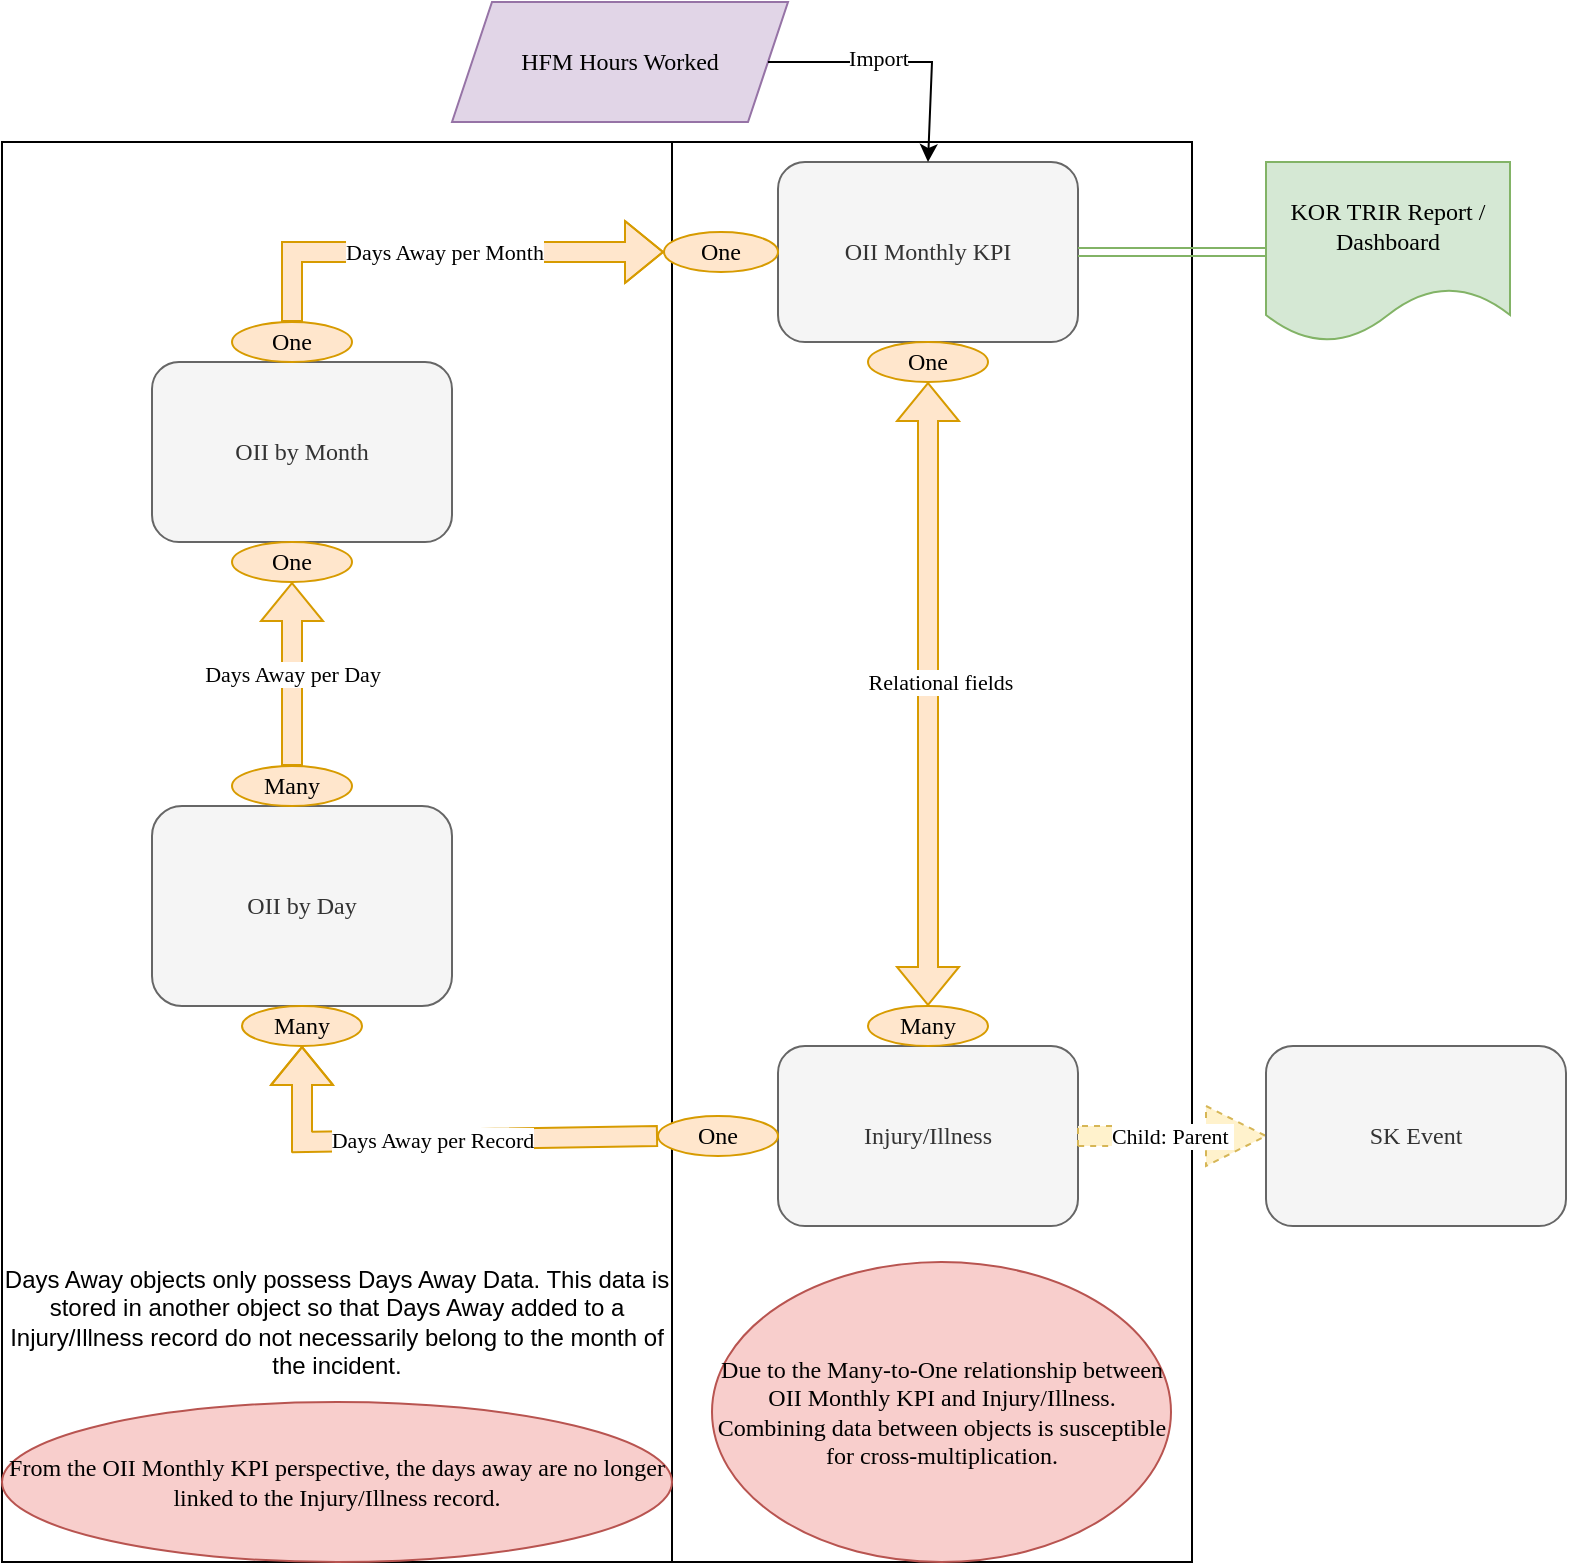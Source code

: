 <mxfile version="22.0.8" type="github" pages="5">
  <diagram name="Page-1" id="pp-NiHuE6Q0v9ZnyZoWW">
    <mxGraphModel dx="1631" dy="2053" grid="1" gridSize="10" guides="1" tooltips="1" connect="1" arrows="1" fold="1" page="1" pageScale="1" pageWidth="827" pageHeight="1169" math="0" shadow="0">
      <root>
        <mxCell id="0" />
        <mxCell id="1" parent="0" />
        <mxCell id="R4MgnWe8AKQlbUeH1rV9-35" value="" style="rounded=0;whiteSpace=wrap;html=1;" vertex="1" parent="1">
          <mxGeometry x="380" width="260" height="710" as="geometry" />
        </mxCell>
        <mxCell id="R4MgnWe8AKQlbUeH1rV9-31" value="" style="rounded=0;whiteSpace=wrap;html=1;" vertex="1" parent="1">
          <mxGeometry x="45" width="335" height="710" as="geometry" />
        </mxCell>
        <mxCell id="R4MgnWe8AKQlbUeH1rV9-1" value="Injury/Illness" style="rounded=1;whiteSpace=wrap;html=1;fontFamily=Comic Sans MS;fillColor=#f5f5f5;strokeColor=#666666;fontColor=#333333;" vertex="1" parent="1">
          <mxGeometry x="433" y="452" width="150" height="90" as="geometry" />
        </mxCell>
        <mxCell id="R4MgnWe8AKQlbUeH1rV9-2" value="OII Monthly KPI" style="rounded=1;whiteSpace=wrap;html=1;fontFamily=Comic Sans MS;fillColor=#f5f5f5;strokeColor=#666666;fontColor=#333333;" vertex="1" parent="1">
          <mxGeometry x="433" y="10" width="150" height="90" as="geometry" />
        </mxCell>
        <mxCell id="R4MgnWe8AKQlbUeH1rV9-3" value="OII by Month" style="rounded=1;whiteSpace=wrap;html=1;fontFamily=Comic Sans MS;fillColor=#f5f5f5;strokeColor=#666666;fontColor=#333333;" vertex="1" parent="1">
          <mxGeometry x="120" y="110" width="150" height="90" as="geometry" />
        </mxCell>
        <mxCell id="R4MgnWe8AKQlbUeH1rV9-4" value="OII by Day" style="rounded=1;whiteSpace=wrap;html=1;fontFamily=Comic Sans MS;fillColor=#f5f5f5;strokeColor=#666666;fontColor=#333333;" vertex="1" parent="1">
          <mxGeometry x="120" y="332" width="150" height="100" as="geometry" />
        </mxCell>
        <mxCell id="R4MgnWe8AKQlbUeH1rV9-6" value="&lt;font face=&quot;Comic Sans MS&quot;&gt;Days Away per Record&lt;br&gt;&lt;/font&gt;" style="shape=flexArrow;endArrow=classic;html=1;rounded=0;exitX=0;exitY=0.5;exitDx=0;exitDy=0;entryX=0.5;entryY=1;entryDx=0;entryDy=0;fillColor=#ffe6cc;strokeColor=#d79b00;" edge="1" parent="1" source="R4MgnWe8AKQlbUeH1rV9-12" target="R4MgnWe8AKQlbUeH1rV9-11">
          <mxGeometry width="50" height="50" relative="1" as="geometry">
            <mxPoint x="360" y="500" as="sourcePoint" />
            <mxPoint x="200" y="450" as="targetPoint" />
            <Array as="points">
              <mxPoint x="195" y="500" />
            </Array>
          </mxGeometry>
        </mxCell>
        <mxCell id="R4MgnWe8AKQlbUeH1rV9-7" value="Days Away per Day" style="shape=flexArrow;endArrow=classic;html=1;rounded=0;fontFamily=Comic Sans MS;exitX=0.5;exitY=0;exitDx=0;exitDy=0;fillColor=#ffe6cc;strokeColor=#d79b00;" edge="1" parent="1" source="R4MgnWe8AKQlbUeH1rV9-14">
          <mxGeometry width="50" height="50" relative="1" as="geometry">
            <mxPoint x="200" y="290" as="sourcePoint" />
            <mxPoint x="190" y="220" as="targetPoint" />
          </mxGeometry>
        </mxCell>
        <mxCell id="R4MgnWe8AKQlbUeH1rV9-8" value="Days Away per Month" style="shape=flexArrow;endArrow=classic;html=1;rounded=0;fontFamily=Comic Sans MS;exitX=0.5;exitY=0;exitDx=0;exitDy=0;entryX=0;entryY=0.5;entryDx=0;entryDy=0;fillColor=#ffe6cc;strokeColor=#d79b00;" edge="1" parent="1" source="R4MgnWe8AKQlbUeH1rV9-17" target="R4MgnWe8AKQlbUeH1rV9-16">
          <mxGeometry width="50" height="50" relative="1" as="geometry">
            <mxPoint x="190" y="75" as="sourcePoint" />
            <mxPoint x="390" y="70" as="targetPoint" />
            <Array as="points">
              <mxPoint x="190" y="55" />
            </Array>
          </mxGeometry>
        </mxCell>
        <mxCell id="R4MgnWe8AKQlbUeH1rV9-9" value="" style="shape=flexArrow;endArrow=classic;startArrow=classic;html=1;rounded=0;entryX=0.5;entryY=1;entryDx=0;entryDy=0;exitX=0.5;exitY=0;exitDx=0;exitDy=0;fillColor=#ffe6cc;strokeColor=#d79b00;" edge="1" parent="1" source="R4MgnWe8AKQlbUeH1rV9-21" target="R4MgnWe8AKQlbUeH1rV9-22">
          <mxGeometry width="100" height="100" relative="1" as="geometry">
            <mxPoint x="510" y="430" as="sourcePoint" />
            <mxPoint x="508" y="120" as="targetPoint" />
          </mxGeometry>
        </mxCell>
        <mxCell id="R4MgnWe8AKQlbUeH1rV9-24" value="&lt;font face=&quot;Comic Sans MS&quot;&gt;Relational fields&lt;br&gt;&lt;/font&gt;" style="edgeLabel;html=1;align=center;verticalAlign=middle;resizable=0;points=[];" vertex="1" connectable="0" parent="R4MgnWe8AKQlbUeH1rV9-9">
          <mxGeometry x="0.038" y="-6" relative="1" as="geometry">
            <mxPoint as="offset" />
          </mxGeometry>
        </mxCell>
        <mxCell id="R4MgnWe8AKQlbUeH1rV9-10" value="Days Away objects only possess Days Away Data. This data is stored in another object so that Days Away added to a Injury/Illness record do not necessarily belong to the month of the incident." style="text;html=1;strokeColor=none;fillColor=none;align=center;verticalAlign=middle;whiteSpace=wrap;rounded=0;" vertex="1" parent="1">
          <mxGeometry x="45" y="560" width="335" height="60" as="geometry" />
        </mxCell>
        <mxCell id="R4MgnWe8AKQlbUeH1rV9-11" value="&lt;font face=&quot;Comic Sans MS&quot;&gt;Many&lt;/font&gt;" style="ellipse;whiteSpace=wrap;html=1;fillColor=#ffe6cc;strokeColor=#d79b00;" vertex="1" parent="1">
          <mxGeometry x="165" y="432" width="60" height="20" as="geometry" />
        </mxCell>
        <mxCell id="R4MgnWe8AKQlbUeH1rV9-12" value="&lt;font face=&quot;Comic Sans MS&quot;&gt;One&lt;/font&gt;" style="ellipse;whiteSpace=wrap;html=1;fillColor=#ffe6cc;strokeColor=#d79b00;" vertex="1" parent="1">
          <mxGeometry x="373" y="487" width="60" height="20" as="geometry" />
        </mxCell>
        <mxCell id="R4MgnWe8AKQlbUeH1rV9-14" value="&lt;font face=&quot;Comic Sans MS&quot;&gt;Many&lt;/font&gt;" style="ellipse;whiteSpace=wrap;html=1;fillColor=#ffe6cc;strokeColor=#d79b00;" vertex="1" parent="1">
          <mxGeometry x="160" y="312" width="60" height="20" as="geometry" />
        </mxCell>
        <mxCell id="R4MgnWe8AKQlbUeH1rV9-15" value="&lt;font face=&quot;Comic Sans MS&quot;&gt;One&lt;/font&gt;" style="ellipse;whiteSpace=wrap;html=1;fillColor=#ffe6cc;strokeColor=#d79b00;" vertex="1" parent="1">
          <mxGeometry x="160" y="200" width="60" height="20" as="geometry" />
        </mxCell>
        <mxCell id="R4MgnWe8AKQlbUeH1rV9-16" value="&lt;font face=&quot;Comic Sans MS&quot;&gt;One&lt;/font&gt;" style="ellipse;whiteSpace=wrap;html=1;fillColor=#ffe6cc;strokeColor=#d79b00;" vertex="1" parent="1">
          <mxGeometry x="376" y="45" width="57" height="20" as="geometry" />
        </mxCell>
        <mxCell id="R4MgnWe8AKQlbUeH1rV9-17" value="&lt;font face=&quot;Comic Sans MS&quot;&gt;One&lt;/font&gt;" style="ellipse;whiteSpace=wrap;html=1;fillColor=#ffe6cc;strokeColor=#d79b00;" vertex="1" parent="1">
          <mxGeometry x="160" y="90" width="60" height="20" as="geometry" />
        </mxCell>
        <mxCell id="R4MgnWe8AKQlbUeH1rV9-21" value="&lt;font face=&quot;Comic Sans MS&quot;&gt;Many&lt;br&gt;&lt;/font&gt;" style="ellipse;whiteSpace=wrap;html=1;fillColor=#ffe6cc;strokeColor=#d79b00;" vertex="1" parent="1">
          <mxGeometry x="478" y="432" width="60" height="20" as="geometry" />
        </mxCell>
        <mxCell id="R4MgnWe8AKQlbUeH1rV9-22" value="&lt;font face=&quot;Comic Sans MS&quot;&gt;One&lt;/font&gt;" style="ellipse;whiteSpace=wrap;html=1;fillColor=#ffe6cc;strokeColor=#d79b00;" vertex="1" parent="1">
          <mxGeometry x="478" y="100" width="60" height="20" as="geometry" />
        </mxCell>
        <mxCell id="R4MgnWe8AKQlbUeH1rV9-25" value="&lt;font face=&quot;Comic Sans MS&quot;&gt;Child: Parent&amp;nbsp;&lt;/font&gt;" style="endArrow=none;dashed=1;html=1;rounded=0;exitX=1;exitY=0.5;exitDx=0;exitDy=0;entryX=0;entryY=0.5;entryDx=0;entryDy=0;shape=arrow;fillColor=#fff2cc;strokeColor=#d6b656;" edge="1" parent="1" source="R4MgnWe8AKQlbUeH1rV9-1" target="R4MgnWe8AKQlbUeH1rV9-26">
          <mxGeometry width="50" height="50" relative="1" as="geometry">
            <mxPoint x="390" y="380" as="sourcePoint" />
            <mxPoint x="650" y="497" as="targetPoint" />
          </mxGeometry>
        </mxCell>
        <mxCell id="R4MgnWe8AKQlbUeH1rV9-26" value="SK Event" style="rounded=1;whiteSpace=wrap;html=1;fontFamily=Comic Sans MS;fillColor=#f5f5f5;strokeColor=#666666;fontColor=#333333;" vertex="1" parent="1">
          <mxGeometry x="677" y="452" width="150" height="90" as="geometry" />
        </mxCell>
        <mxCell id="R4MgnWe8AKQlbUeH1rV9-27" value="&lt;font face=&quot;Comic Sans MS&quot;&gt;HFM Hours Worked&lt;/font&gt;" style="shape=parallelogram;perimeter=parallelogramPerimeter;whiteSpace=wrap;html=1;fixedSize=1;fillColor=#e1d5e7;strokeColor=#9673a6;" vertex="1" parent="1">
          <mxGeometry x="270" y="-70" width="168" height="60" as="geometry" />
        </mxCell>
        <mxCell id="R4MgnWe8AKQlbUeH1rV9-28" value="" style="endArrow=classic;html=1;rounded=0;exitX=1;exitY=0.5;exitDx=0;exitDy=0;entryX=0.5;entryY=0;entryDx=0;entryDy=0;" edge="1" parent="1" source="R4MgnWe8AKQlbUeH1rV9-27" target="R4MgnWe8AKQlbUeH1rV9-2">
          <mxGeometry width="50" height="50" relative="1" as="geometry">
            <mxPoint x="390" y="30" as="sourcePoint" />
            <mxPoint x="440" y="-20" as="targetPoint" />
            <Array as="points">
              <mxPoint x="510" y="-40" />
            </Array>
          </mxGeometry>
        </mxCell>
        <mxCell id="R4MgnWe8AKQlbUeH1rV9-29" value="&lt;font face=&quot;Comic Sans MS&quot;&gt;Import&lt;/font&gt;" style="edgeLabel;html=1;align=center;verticalAlign=middle;resizable=0;points=[];" vertex="1" connectable="0" parent="R4MgnWe8AKQlbUeH1rV9-28">
          <mxGeometry x="-0.171" y="2" relative="1" as="geometry">
            <mxPoint as="offset" />
          </mxGeometry>
        </mxCell>
        <mxCell id="R4MgnWe8AKQlbUeH1rV9-33" value="From the OII Monthly KPI perspective, the days away are no longer linked to the Injury/Illness record." style="ellipse;whiteSpace=wrap;html=1;fontFamily=Comic Sans MS;fillColor=#f8cecc;strokeColor=#b85450;shadow=0;" vertex="1" parent="1">
          <mxGeometry x="45" y="630" width="335" height="80" as="geometry" />
        </mxCell>
        <mxCell id="R4MgnWe8AKQlbUeH1rV9-34" value="Due to the Many-to-One relationship between OII Monthly KPI and Injury/Illness. Combining data between objects is susceptible for cross-multiplication." style="ellipse;whiteSpace=wrap;html=1;fontFamily=Comic Sans MS;fillColor=#f8cecc;strokeColor=#b85450;" vertex="1" parent="1">
          <mxGeometry x="400" y="560" width="229.5" height="150" as="geometry" />
        </mxCell>
        <mxCell id="R4MgnWe8AKQlbUeH1rV9-36" value="&lt;font face=&quot;Comic Sans MS&quot;&gt;KOR TRIR Report / Dashboard&lt;/font&gt;" style="shape=document;whiteSpace=wrap;html=1;boundedLbl=1;fillColor=#d5e8d4;strokeColor=#82b366;" vertex="1" parent="1">
          <mxGeometry x="677" y="10" width="122" height="90" as="geometry" />
        </mxCell>
        <mxCell id="R4MgnWe8AKQlbUeH1rV9-37" value="" style="endArrow=classic;html=1;rounded=0;entryX=0;entryY=0.5;entryDx=0;entryDy=0;exitX=1;exitY=0.5;exitDx=0;exitDy=0;shape=link;fillColor=#d5e8d4;strokeColor=#82b366;" edge="1" parent="1" source="R4MgnWe8AKQlbUeH1rV9-2" target="R4MgnWe8AKQlbUeH1rV9-36">
          <mxGeometry width="50" height="50" relative="1" as="geometry">
            <mxPoint x="590" y="60" as="sourcePoint" />
            <mxPoint x="640" y="10" as="targetPoint" />
          </mxGeometry>
        </mxCell>
      </root>
    </mxGraphModel>
  </diagram>
  <diagram id="Yzb0cJEVYBnUXUPnMFak" name="Page-2">
    <mxGraphModel dx="1386" dy="751" grid="1" gridSize="10" guides="1" tooltips="1" connect="1" arrows="1" fold="1" page="1" pageScale="1" pageWidth="827" pageHeight="1169" math="0" shadow="0">
      <root>
        <mxCell id="0" />
        <mxCell id="1" parent="0" />
        <mxCell id="KwvRrebOSRmyI-O3tbyF-3" value="Injury/Illness" style="rounded=1;whiteSpace=wrap;html=1;fontFamily=Comic Sans MS;fillColor=#f5f5f5;strokeColor=#666666;fontColor=#333333;" vertex="1" parent="1">
          <mxGeometry x="433" y="452" width="150" height="90" as="geometry" />
        </mxCell>
        <mxCell id="KwvRrebOSRmyI-O3tbyF-21" value="&lt;font face=&quot;Comic Sans MS&quot;&gt;Child: Parent&amp;nbsp;&lt;/font&gt;" style="endArrow=none;dashed=1;html=1;rounded=0;exitX=1;exitY=0.5;exitDx=0;exitDy=0;entryX=0;entryY=0.5;entryDx=0;entryDy=0;shape=arrow;fillColor=#fff2cc;strokeColor=#d6b656;" edge="1" parent="1" source="KwvRrebOSRmyI-O3tbyF-3" target="KwvRrebOSRmyI-O3tbyF-22">
          <mxGeometry width="50" height="50" relative="1" as="geometry">
            <mxPoint x="390" y="380" as="sourcePoint" />
            <mxPoint x="650" y="497" as="targetPoint" />
          </mxGeometry>
        </mxCell>
        <mxCell id="KwvRrebOSRmyI-O3tbyF-22" value="SK Event" style="rounded=1;whiteSpace=wrap;html=1;fontFamily=Comic Sans MS;fillColor=#f5f5f5;strokeColor=#666666;fontColor=#333333;" vertex="1" parent="1">
          <mxGeometry x="677" y="452" width="150" height="90" as="geometry" />
        </mxCell>
        <mxCell id="KwvRrebOSRmyI-O3tbyF-23" value="&lt;font face=&quot;Comic Sans MS&quot;&gt;HFM Hours Worked&lt;/font&gt;" style="shape=parallelogram;perimeter=parallelogramPerimeter;whiteSpace=wrap;html=1;fixedSize=1;fillColor=#e1d5e7;strokeColor=#9673a6;" vertex="1" parent="1">
          <mxGeometry x="424" y="320" width="168" height="60" as="geometry" />
        </mxCell>
        <mxCell id="KwvRrebOSRmyI-O3tbyF-24" value="" style="endArrow=classic;html=1;rounded=0;exitX=0.5;exitY=1;exitDx=0;exitDy=0;" edge="1" parent="1" source="KwvRrebOSRmyI-O3tbyF-23" target="KwvRrebOSRmyI-O3tbyF-3">
          <mxGeometry width="50" height="50" relative="1" as="geometry">
            <mxPoint x="390" y="30" as="sourcePoint" />
            <mxPoint x="508" y="10" as="targetPoint" />
            <Array as="points" />
          </mxGeometry>
        </mxCell>
        <mxCell id="KwvRrebOSRmyI-O3tbyF-30" value="&lt;font face=&quot;Comic Sans MS&quot;&gt;Through OII Monthly KPI&lt;/font&gt;" style="edgeLabel;html=1;align=center;verticalAlign=middle;resizable=0;points=[];" vertex="1" connectable="0" parent="KwvRrebOSRmyI-O3tbyF-24">
          <mxGeometry x="-0.139" y="-2" relative="1" as="geometry">
            <mxPoint as="offset" />
          </mxGeometry>
        </mxCell>
        <mxCell id="KwvRrebOSRmyI-O3tbyF-28" value="&lt;font face=&quot;Comic Sans MS&quot;&gt;KOR TRIR Report / Dashboard&lt;/font&gt;" style="shape=document;whiteSpace=wrap;html=1;boundedLbl=1;fillColor=#d5e8d4;strokeColor=#82b366;" vertex="1" parent="1">
          <mxGeometry x="447" y="720" width="122" height="90" as="geometry" />
        </mxCell>
        <mxCell id="KwvRrebOSRmyI-O3tbyF-31" value="&lt;font face=&quot;Comic Sans MS&quot;&gt;PowerBI&lt;/font&gt;" style="shape=hexagon;perimeter=hexagonPerimeter2;whiteSpace=wrap;html=1;fixedSize=1;fillColor=#dae8fc;strokeColor=#6c8ebf;" vertex="1" parent="1">
          <mxGeometry x="448" y="580" width="120" height="80" as="geometry" />
        </mxCell>
        <mxCell id="KwvRrebOSRmyI-O3tbyF-32" value="" style="endArrow=classic;html=1;rounded=0;exitX=0.5;exitY=1;exitDx=0;exitDy=0;entryX=0.5;entryY=0;entryDx=0;entryDy=0;" edge="1" parent="1" source="KwvRrebOSRmyI-O3tbyF-3" target="KwvRrebOSRmyI-O3tbyF-31">
          <mxGeometry width="50" height="50" relative="1" as="geometry">
            <mxPoint x="390" y="560" as="sourcePoint" />
            <mxPoint x="440" y="510" as="targetPoint" />
          </mxGeometry>
        </mxCell>
        <mxCell id="aQhpQ99pFF3yenjJ-chO-1" value="" style="endArrow=classic;html=1;rounded=0;exitX=0.5;exitY=1;exitDx=0;exitDy=0;shape=link;fillColor=#d5e8d4;strokeColor=#82b366;" edge="1" parent="1" source="KwvRrebOSRmyI-O3tbyF-31" target="KwvRrebOSRmyI-O3tbyF-28">
          <mxGeometry width="50" height="50" relative="1" as="geometry">
            <mxPoint x="510" y="690" as="sourcePoint" />
            <mxPoint x="604" y="690" as="targetPoint" />
          </mxGeometry>
        </mxCell>
      </root>
    </mxGraphModel>
  </diagram>
  <diagram id="zWQ4MRE_zclRe5l0jDIr" name="Page-3">
    <mxGraphModel dx="1386" dy="1920" grid="1" gridSize="10" guides="1" tooltips="1" connect="1" arrows="1" fold="1" page="1" pageScale="1" pageWidth="827" pageHeight="1169" math="0" shadow="0">
      <root>
        <mxCell id="0" />
        <mxCell id="1" parent="0" />
        <mxCell id="m6hsJw1Mqdj-htk0iFVV-1" value="" style="rounded=0;whiteSpace=wrap;html=1;" vertex="1" parent="1">
          <mxGeometry x="380" width="260" height="710" as="geometry" />
        </mxCell>
        <mxCell id="m6hsJw1Mqdj-htk0iFVV-2" value="" style="rounded=0;whiteSpace=wrap;html=1;" vertex="1" parent="1">
          <mxGeometry x="45" width="335" height="710" as="geometry" />
        </mxCell>
        <mxCell id="m6hsJw1Mqdj-htk0iFVV-3" value="Injury/Illness" style="rounded=1;whiteSpace=wrap;html=1;fontFamily=Comic Sans MS;fillColor=#f5f5f5;strokeColor=#666666;fontColor=#333333;" vertex="1" parent="1">
          <mxGeometry x="433" y="452" width="150" height="90" as="geometry" />
        </mxCell>
        <mxCell id="m6hsJw1Mqdj-htk0iFVV-4" value="OII Monthly KPI" style="rounded=1;whiteSpace=wrap;html=1;fontFamily=Comic Sans MS;fillColor=#f5f5f5;strokeColor=#666666;fontColor=#333333;" vertex="1" parent="1">
          <mxGeometry x="433" y="10" width="150" height="90" as="geometry" />
        </mxCell>
        <mxCell id="m6hsJw1Mqdj-htk0iFVV-5" value="OII by Month" style="rounded=1;whiteSpace=wrap;html=1;fontFamily=Comic Sans MS;fillColor=#f5f5f5;strokeColor=#666666;fontColor=#333333;" vertex="1" parent="1">
          <mxGeometry x="120" y="110" width="150" height="90" as="geometry" />
        </mxCell>
        <mxCell id="m6hsJw1Mqdj-htk0iFVV-6" value="OII by Day" style="rounded=1;whiteSpace=wrap;html=1;fontFamily=Comic Sans MS;fillColor=#f5f5f5;strokeColor=#666666;fontColor=#333333;" vertex="1" parent="1">
          <mxGeometry x="120" y="332" width="150" height="100" as="geometry" />
        </mxCell>
        <mxCell id="m6hsJw1Mqdj-htk0iFVV-7" value="&lt;font face=&quot;Comic Sans MS&quot;&gt;Days Away per Record&lt;br&gt;&lt;/font&gt;" style="shape=flexArrow;endArrow=classic;html=1;rounded=0;exitX=0;exitY=0.5;exitDx=0;exitDy=0;entryX=0.5;entryY=1;entryDx=0;entryDy=0;fillColor=#ffe6cc;strokeColor=#d79b00;" edge="1" parent="1" source="m6hsJw1Mqdj-htk0iFVV-14" target="m6hsJw1Mqdj-htk0iFVV-13">
          <mxGeometry width="50" height="50" relative="1" as="geometry">
            <mxPoint x="360" y="500" as="sourcePoint" />
            <mxPoint x="200" y="450" as="targetPoint" />
            <Array as="points">
              <mxPoint x="195" y="500" />
            </Array>
          </mxGeometry>
        </mxCell>
        <mxCell id="m6hsJw1Mqdj-htk0iFVV-8" value="Days Away per Day" style="shape=flexArrow;endArrow=classic;html=1;rounded=0;fontFamily=Comic Sans MS;exitX=0.5;exitY=0;exitDx=0;exitDy=0;fillColor=#ffe6cc;strokeColor=#d79b00;" edge="1" parent="1" source="m6hsJw1Mqdj-htk0iFVV-15">
          <mxGeometry width="50" height="50" relative="1" as="geometry">
            <mxPoint x="200" y="290" as="sourcePoint" />
            <mxPoint x="190" y="220" as="targetPoint" />
          </mxGeometry>
        </mxCell>
        <mxCell id="m6hsJw1Mqdj-htk0iFVV-9" value="Days Away per Month" style="shape=flexArrow;endArrow=classic;html=1;rounded=0;fontFamily=Comic Sans MS;exitX=0.5;exitY=0;exitDx=0;exitDy=0;entryX=0;entryY=0.5;entryDx=0;entryDy=0;fillColor=#ffe6cc;strokeColor=#d79b00;" edge="1" parent="1" source="m6hsJw1Mqdj-htk0iFVV-18" target="m6hsJw1Mqdj-htk0iFVV-17">
          <mxGeometry width="50" height="50" relative="1" as="geometry">
            <mxPoint x="190" y="75" as="sourcePoint" />
            <mxPoint x="390" y="70" as="targetPoint" />
            <Array as="points">
              <mxPoint x="190" y="55" />
            </Array>
          </mxGeometry>
        </mxCell>
        <mxCell id="m6hsJw1Mqdj-htk0iFVV-10" value="" style="shape=flexArrow;endArrow=classic;startArrow=classic;html=1;rounded=0;entryX=0.5;entryY=1;entryDx=0;entryDy=0;exitX=0.5;exitY=0;exitDx=0;exitDy=0;fillColor=#ffe6cc;strokeColor=#d79b00;" edge="1" parent="1" source="m6hsJw1Mqdj-htk0iFVV-19" target="m6hsJw1Mqdj-htk0iFVV-20">
          <mxGeometry width="100" height="100" relative="1" as="geometry">
            <mxPoint x="510" y="430" as="sourcePoint" />
            <mxPoint x="508" y="120" as="targetPoint" />
          </mxGeometry>
        </mxCell>
        <mxCell id="m6hsJw1Mqdj-htk0iFVV-11" value="&lt;font face=&quot;Comic Sans MS&quot;&gt;Relational &lt;br&gt;fields&lt;br&gt;&lt;/font&gt;" style="edgeLabel;html=1;align=center;verticalAlign=middle;resizable=0;points=[];" vertex="1" connectable="0" parent="m6hsJw1Mqdj-htk0iFVV-10">
          <mxGeometry x="0.038" y="-6" relative="1" as="geometry">
            <mxPoint as="offset" />
          </mxGeometry>
        </mxCell>
        <mxCell id="m6hsJw1Mqdj-htk0iFVV-13" value="&lt;font face=&quot;Comic Sans MS&quot;&gt;Many&lt;/font&gt;" style="ellipse;whiteSpace=wrap;html=1;fillColor=#ffe6cc;strokeColor=#d79b00;" vertex="1" parent="1">
          <mxGeometry x="165" y="432" width="60" height="20" as="geometry" />
        </mxCell>
        <mxCell id="m6hsJw1Mqdj-htk0iFVV-14" value="&lt;font face=&quot;Comic Sans MS&quot;&gt;One&lt;/font&gt;" style="ellipse;whiteSpace=wrap;html=1;fillColor=#ffe6cc;strokeColor=#d79b00;" vertex="1" parent="1">
          <mxGeometry x="373" y="487" width="60" height="20" as="geometry" />
        </mxCell>
        <mxCell id="m6hsJw1Mqdj-htk0iFVV-15" value="&lt;font face=&quot;Comic Sans MS&quot;&gt;Many&lt;/font&gt;" style="ellipse;whiteSpace=wrap;html=1;fillColor=#ffe6cc;strokeColor=#d79b00;" vertex="1" parent="1">
          <mxGeometry x="160" y="312" width="60" height="20" as="geometry" />
        </mxCell>
        <mxCell id="m6hsJw1Mqdj-htk0iFVV-16" value="&lt;font face=&quot;Comic Sans MS&quot;&gt;One&lt;/font&gt;" style="ellipse;whiteSpace=wrap;html=1;fillColor=#ffe6cc;strokeColor=#d79b00;" vertex="1" parent="1">
          <mxGeometry x="160" y="200" width="60" height="20" as="geometry" />
        </mxCell>
        <mxCell id="m6hsJw1Mqdj-htk0iFVV-17" value="&lt;font face=&quot;Comic Sans MS&quot;&gt;One&lt;/font&gt;" style="ellipse;whiteSpace=wrap;html=1;fillColor=#ffe6cc;strokeColor=#d79b00;" vertex="1" parent="1">
          <mxGeometry x="376" y="45" width="57" height="20" as="geometry" />
        </mxCell>
        <mxCell id="m6hsJw1Mqdj-htk0iFVV-18" value="&lt;font face=&quot;Comic Sans MS&quot;&gt;One&lt;/font&gt;" style="ellipse;whiteSpace=wrap;html=1;fillColor=#ffe6cc;strokeColor=#d79b00;" vertex="1" parent="1">
          <mxGeometry x="160" y="90" width="60" height="20" as="geometry" />
        </mxCell>
        <mxCell id="m6hsJw1Mqdj-htk0iFVV-19" value="&lt;font face=&quot;Comic Sans MS&quot;&gt;Many&lt;br&gt;&lt;/font&gt;" style="ellipse;whiteSpace=wrap;html=1;fillColor=#ffe6cc;strokeColor=#d79b00;" vertex="1" parent="1">
          <mxGeometry x="438" y="432" width="60" height="20" as="geometry" />
        </mxCell>
        <mxCell id="m6hsJw1Mqdj-htk0iFVV-20" value="&lt;font face=&quot;Comic Sans MS&quot;&gt;One&lt;/font&gt;" style="ellipse;whiteSpace=wrap;html=1;fillColor=#ffe6cc;strokeColor=#d79b00;" vertex="1" parent="1">
          <mxGeometry x="438" y="100" width="60" height="20" as="geometry" />
        </mxCell>
        <mxCell id="m6hsJw1Mqdj-htk0iFVV-21" value="&lt;font face=&quot;Comic Sans MS&quot;&gt;Child: Parent&amp;nbsp;&lt;/font&gt;" style="endArrow=none;dashed=1;html=1;rounded=0;exitX=1;exitY=0.5;exitDx=0;exitDy=0;entryX=0;entryY=0.5;entryDx=0;entryDy=0;shape=arrow;fillColor=#fff2cc;strokeColor=#d6b656;" edge="1" parent="1" source="m6hsJw1Mqdj-htk0iFVV-3" target="m6hsJw1Mqdj-htk0iFVV-22">
          <mxGeometry width="50" height="50" relative="1" as="geometry">
            <mxPoint x="390" y="380" as="sourcePoint" />
            <mxPoint x="650" y="497" as="targetPoint" />
          </mxGeometry>
        </mxCell>
        <mxCell id="m6hsJw1Mqdj-htk0iFVV-22" value="SK Event" style="rounded=1;whiteSpace=wrap;html=1;fontFamily=Comic Sans MS;fillColor=#f5f5f5;strokeColor=#666666;fontColor=#333333;" vertex="1" parent="1">
          <mxGeometry x="677" y="452" width="150" height="90" as="geometry" />
        </mxCell>
        <mxCell id="m6hsJw1Mqdj-htk0iFVV-23" value="&lt;font face=&quot;Comic Sans MS&quot;&gt;HFM Hours Worked&lt;/font&gt;" style="shape=parallelogram;perimeter=parallelogramPerimeter;whiteSpace=wrap;html=1;fixedSize=1;fillColor=#e1d5e7;strokeColor=#9673a6;" vertex="1" parent="1">
          <mxGeometry x="270" y="-70" width="168" height="60" as="geometry" />
        </mxCell>
        <mxCell id="m6hsJw1Mqdj-htk0iFVV-24" value="" style="endArrow=classic;html=1;rounded=0;exitX=1;exitY=0.5;exitDx=0;exitDy=0;entryX=0.5;entryY=0;entryDx=0;entryDy=0;" edge="1" parent="1" source="m6hsJw1Mqdj-htk0iFVV-23" target="m6hsJw1Mqdj-htk0iFVV-4">
          <mxGeometry width="50" height="50" relative="1" as="geometry">
            <mxPoint x="390" y="30" as="sourcePoint" />
            <mxPoint x="440" y="-20" as="targetPoint" />
            <Array as="points">
              <mxPoint x="510" y="-40" />
            </Array>
          </mxGeometry>
        </mxCell>
        <mxCell id="m6hsJw1Mqdj-htk0iFVV-25" value="&lt;font face=&quot;Comic Sans MS&quot;&gt;Import&lt;/font&gt;" style="edgeLabel;html=1;align=center;verticalAlign=middle;resizable=0;points=[];" vertex="1" connectable="0" parent="m6hsJw1Mqdj-htk0iFVV-24">
          <mxGeometry x="-0.171" y="2" relative="1" as="geometry">
            <mxPoint as="offset" />
          </mxGeometry>
        </mxCell>
        <mxCell id="m6hsJw1Mqdj-htk0iFVV-28" value="&lt;font face=&quot;Comic Sans MS&quot;&gt;KOR TRIR Report / Dashboard&lt;/font&gt;" style="shape=document;whiteSpace=wrap;html=1;boundedLbl=1;fillColor=#d5e8d4;strokeColor=#82b366;" vertex="1" parent="1">
          <mxGeometry x="677" y="10" width="122" height="90" as="geometry" />
        </mxCell>
        <mxCell id="m6hsJw1Mqdj-htk0iFVV-29" value="" style="endArrow=classic;html=1;rounded=0;entryX=0;entryY=0.5;entryDx=0;entryDy=0;exitX=1;exitY=0.5;exitDx=0;exitDy=0;shape=link;fillColor=#d5e8d4;strokeColor=#82b366;" edge="1" parent="1" source="m6hsJw1Mqdj-htk0iFVV-4" target="m6hsJw1Mqdj-htk0iFVV-28">
          <mxGeometry width="50" height="50" relative="1" as="geometry">
            <mxPoint x="590" y="60" as="sourcePoint" />
            <mxPoint x="640" y="10" as="targetPoint" />
          </mxGeometry>
        </mxCell>
        <mxCell id="m6hsJw1Mqdj-htk0iFVV-32" value="" style="endArrow=classic;html=1;rounded=0;entryX=0.75;entryY=0;entryDx=0;entryDy=0;exitX=0.75;exitY=1;exitDx=0;exitDy=0;" edge="1" parent="1" source="m6hsJw1Mqdj-htk0iFVV-4" target="m6hsJw1Mqdj-htk0iFVV-3">
          <mxGeometry width="50" height="50" relative="1" as="geometry">
            <mxPoint x="710" y="166" as="sourcePoint" />
            <mxPoint x="440" y="130" as="targetPoint" />
          </mxGeometry>
        </mxCell>
        <mxCell id="m6hsJw1Mqdj-htk0iFVV-33" value="&lt;font face=&quot;Comic Sans MS&quot;&gt;Field: &lt;br&gt;Work-Related&lt;/font&gt;" style="edgeLabel;html=1;align=center;verticalAlign=middle;resizable=0;points=[];labelBackgroundColor=#D4E1F5;" vertex="1" connectable="0" parent="m6hsJw1Mqdj-htk0iFVV-32">
          <mxGeometry x="0.007" y="1" relative="1" as="geometry">
            <mxPoint as="offset" />
          </mxGeometry>
        </mxCell>
        <mxCell id="m6hsJw1Mqdj-htk0iFVV-34" value="" style="endArrow=classic;html=1;rounded=0;exitX=1;exitY=0.25;exitDx=0;exitDy=0;shape=link;fillColor=#d5e8d4;strokeColor=#82b366;entryX=0.5;entryY=1;entryDx=0;entryDy=0;" edge="1" parent="1" source="m6hsJw1Mqdj-htk0iFVV-3" target="m6hsJw1Mqdj-htk0iFVV-36">
          <mxGeometry width="50" height="50" relative="1" as="geometry">
            <mxPoint x="593" y="65" as="sourcePoint" />
            <mxPoint x="640" y="300" as="targetPoint" />
          </mxGeometry>
        </mxCell>
        <mxCell id="m6hsJw1Mqdj-htk0iFVV-35" value="&lt;font face=&quot;Comic Sans MS&quot;&gt;Days Away&lt;/font&gt;" style="edgeLabel;html=1;align=center;verticalAlign=middle;resizable=0;points=[];" vertex="1" connectable="0" parent="m6hsJw1Mqdj-htk0iFVV-34">
          <mxGeometry x="0.145" y="-1" relative="1" as="geometry">
            <mxPoint as="offset" />
          </mxGeometry>
        </mxCell>
        <mxCell id="m6hsJw1Mqdj-htk0iFVV-36" value="&lt;font face=&quot;Comic Sans MS&quot;&gt;Days Away Source Report&lt;/font&gt;" style="shape=hexagon;perimeter=hexagonPerimeter2;whiteSpace=wrap;html=1;fixedSize=1;fillColor=#dae8fc;strokeColor=#6c8ebf;" vertex="1" parent="1">
          <mxGeometry x="670" y="160" width="120" height="80" as="geometry" />
        </mxCell>
        <mxCell id="m6hsJw1Mqdj-htk0iFVV-37" value="" style="endArrow=classic;html=1;rounded=0;exitX=0.5;exitY=0;exitDx=0;exitDy=0;shape=link;fillColor=#d5e8d4;strokeColor=#82b366;entryX=0.426;entryY=0.989;entryDx=0;entryDy=0;entryPerimeter=0;" edge="1" parent="1" source="m6hsJw1Mqdj-htk0iFVV-36" target="m6hsJw1Mqdj-htk0iFVV-28">
          <mxGeometry width="50" height="50" relative="1" as="geometry">
            <mxPoint x="603" y="75" as="sourcePoint" />
            <mxPoint x="697" y="75" as="targetPoint" />
          </mxGeometry>
        </mxCell>
      </root>
    </mxGraphModel>
  </diagram>
  <diagram id="HZlEEdXyvzd9xp-N694-" name="Page-4">
    <mxGraphModel dx="1386" dy="751" grid="1" gridSize="10" guides="1" tooltips="1" connect="1" arrows="1" fold="1" page="1" pageScale="1" pageWidth="827" pageHeight="1169" math="0" shadow="0">
      <root>
        <mxCell id="0" />
        <mxCell id="1" parent="0" />
        <mxCell id="Powo10DoqhVcVcyCPhtD-1" value="Injury/Illness" style="rounded=1;whiteSpace=wrap;html=1;fontFamily=Comic Sans MS;fillColor=#f5f5f5;strokeColor=#666666;fontColor=#333333;" vertex="1" parent="1">
          <mxGeometry x="433" y="452" width="150" height="90" as="geometry" />
        </mxCell>
        <mxCell id="Powo10DoqhVcVcyCPhtD-2" value="&lt;font face=&quot;Comic Sans MS&quot;&gt;Child: Parent&amp;nbsp;&lt;/font&gt;" style="endArrow=none;dashed=1;html=1;rounded=0;exitX=1;exitY=0.5;exitDx=0;exitDy=0;entryX=0;entryY=0.5;entryDx=0;entryDy=0;shape=arrow;fillColor=#fff2cc;strokeColor=#d6b656;" edge="1" parent="1" source="Powo10DoqhVcVcyCPhtD-1" target="Powo10DoqhVcVcyCPhtD-3">
          <mxGeometry width="50" height="50" relative="1" as="geometry">
            <mxPoint x="390" y="380" as="sourcePoint" />
            <mxPoint x="650" y="497" as="targetPoint" />
          </mxGeometry>
        </mxCell>
        <mxCell id="Powo10DoqhVcVcyCPhtD-3" value="SK Event" style="rounded=1;whiteSpace=wrap;html=1;fontFamily=Comic Sans MS;fillColor=#f5f5f5;strokeColor=#666666;fontColor=#333333;" vertex="1" parent="1">
          <mxGeometry x="677" y="452" width="150" height="90" as="geometry" />
        </mxCell>
        <mxCell id="Powo10DoqhVcVcyCPhtD-4" value="&lt;font face=&quot;Comic Sans MS&quot;&gt;HFM Hours Worked&lt;/font&gt;" style="shape=parallelogram;perimeter=parallelogramPerimeter;whiteSpace=wrap;html=1;fixedSize=1;fillColor=#e1d5e7;strokeColor=#9673a6;" vertex="1" parent="1">
          <mxGeometry x="424" y="320" width="168" height="60" as="geometry" />
        </mxCell>
        <mxCell id="Powo10DoqhVcVcyCPhtD-5" value="" style="endArrow=classic;html=1;rounded=0;exitX=0.5;exitY=1;exitDx=0;exitDy=0;" edge="1" parent="1" source="Powo10DoqhVcVcyCPhtD-4" target="Powo10DoqhVcVcyCPhtD-1">
          <mxGeometry width="50" height="50" relative="1" as="geometry">
            <mxPoint x="390" y="30" as="sourcePoint" />
            <mxPoint x="508" y="10" as="targetPoint" />
            <Array as="points" />
          </mxGeometry>
        </mxCell>
        <mxCell id="Powo10DoqhVcVcyCPhtD-6" value="&lt;font face=&quot;Comic Sans MS&quot;&gt;Through OII Monthly KPI&lt;/font&gt;" style="edgeLabel;html=1;align=center;verticalAlign=middle;resizable=0;points=[];" vertex="1" connectable="0" parent="Powo10DoqhVcVcyCPhtD-5">
          <mxGeometry x="-0.139" y="-2" relative="1" as="geometry">
            <mxPoint as="offset" />
          </mxGeometry>
        </mxCell>
        <mxCell id="Powo10DoqhVcVcyCPhtD-7" value="&lt;font face=&quot;Comic Sans MS&quot;&gt;KOR TRIR Report / Dashboard&lt;/font&gt;" style="shape=document;whiteSpace=wrap;html=1;boundedLbl=1;fillColor=#d5e8d4;strokeColor=#82b366;" vertex="1" parent="1">
          <mxGeometry x="447" y="720" width="122" height="90" as="geometry" />
        </mxCell>
        <mxCell id="Powo10DoqhVcVcyCPhtD-8" value="&lt;font face=&quot;Comic Sans MS&quot;&gt;Source Reports&lt;/font&gt;" style="shape=hexagon;perimeter=hexagonPerimeter2;whiteSpace=wrap;html=1;fixedSize=1;fillColor=#dae8fc;strokeColor=#6c8ebf;" vertex="1" parent="1">
          <mxGeometry x="448" y="580" width="120" height="80" as="geometry" />
        </mxCell>
        <mxCell id="Powo10DoqhVcVcyCPhtD-9" value="" style="endArrow=classic;html=1;rounded=0;exitX=0.5;exitY=1;exitDx=0;exitDy=0;entryX=0.5;entryY=0;entryDx=0;entryDy=0;" edge="1" parent="1" source="Powo10DoqhVcVcyCPhtD-1" target="Powo10DoqhVcVcyCPhtD-8">
          <mxGeometry width="50" height="50" relative="1" as="geometry">
            <mxPoint x="390" y="560" as="sourcePoint" />
            <mxPoint x="440" y="510" as="targetPoint" />
          </mxGeometry>
        </mxCell>
        <mxCell id="Powo10DoqhVcVcyCPhtD-10" value="" style="endArrow=classic;html=1;rounded=0;exitX=0.5;exitY=1;exitDx=0;exitDy=0;shape=link;fillColor=#d5e8d4;strokeColor=#82b366;" edge="1" parent="1" source="Powo10DoqhVcVcyCPhtD-8" target="Powo10DoqhVcVcyCPhtD-7">
          <mxGeometry width="50" height="50" relative="1" as="geometry">
            <mxPoint x="510" y="690" as="sourcePoint" />
            <mxPoint x="604" y="690" as="targetPoint" />
          </mxGeometry>
        </mxCell>
      </root>
    </mxGraphModel>
  </diagram>
  <diagram id="7KsmKSvmQJ0FFfgOA3yz" name="Page-5">
    <mxGraphModel dx="424" dy="1910" grid="1" gridSize="10" guides="1" tooltips="1" connect="1" arrows="1" fold="1" page="1" pageScale="1" pageWidth="827" pageHeight="1169" math="0" shadow="0">
      <root>
        <mxCell id="0" />
        <mxCell id="1" parent="0" />
        <mxCell id="05iFz6LL_jWFtpztX0w4-1" value="" style="rounded=0;whiteSpace=wrap;html=1;" vertex="1" parent="1">
          <mxGeometry x="380" width="260" height="710" as="geometry" />
        </mxCell>
        <mxCell id="05iFz6LL_jWFtpztX0w4-2" value="" style="rounded=0;whiteSpace=wrap;html=1;" vertex="1" parent="1">
          <mxGeometry x="45" width="335" height="710" as="geometry" />
        </mxCell>
        <mxCell id="05iFz6LL_jWFtpztX0w4-3" value="Injury/Illness" style="rounded=1;whiteSpace=wrap;html=1;fontFamily=Comic Sans MS;fillColor=#f5f5f5;strokeColor=#666666;fontColor=#333333;" vertex="1" parent="1">
          <mxGeometry x="433" y="452" width="150" height="90" as="geometry" />
        </mxCell>
        <mxCell id="05iFz6LL_jWFtpztX0w4-4" value="OII Monthly KPI" style="rounded=1;whiteSpace=wrap;html=1;fontFamily=Comic Sans MS;fillColor=#f5f5f5;strokeColor=#666666;fontColor=#333333;" vertex="1" parent="1">
          <mxGeometry x="433" y="10" width="150" height="90" as="geometry" />
        </mxCell>
        <mxCell id="05iFz6LL_jWFtpztX0w4-5" value="OII by Month" style="rounded=1;whiteSpace=wrap;html=1;fontFamily=Comic Sans MS;fillColor=#f5f5f5;strokeColor=#666666;fontColor=#333333;" vertex="1" parent="1">
          <mxGeometry x="120" y="110" width="150" height="90" as="geometry" />
        </mxCell>
        <mxCell id="05iFz6LL_jWFtpztX0w4-6" value="OII by Day" style="rounded=1;whiteSpace=wrap;html=1;fontFamily=Comic Sans MS;fillColor=#f5f5f5;strokeColor=#666666;fontColor=#333333;" vertex="1" parent="1">
          <mxGeometry x="120" y="332" width="150" height="100" as="geometry" />
        </mxCell>
        <mxCell id="05iFz6LL_jWFtpztX0w4-7" value="&lt;font face=&quot;Comic Sans MS&quot;&gt;Days Away per Record&lt;br&gt;&lt;/font&gt;" style="shape=flexArrow;endArrow=classic;html=1;rounded=0;exitX=0;exitY=0.5;exitDx=0;exitDy=0;entryX=0.5;entryY=1;entryDx=0;entryDy=0;fillColor=#ffe6cc;strokeColor=#d79b00;" edge="1" parent="1" source="05iFz6LL_jWFtpztX0w4-13" target="05iFz6LL_jWFtpztX0w4-12">
          <mxGeometry width="50" height="50" relative="1" as="geometry">
            <mxPoint x="360" y="500" as="sourcePoint" />
            <mxPoint x="200" y="450" as="targetPoint" />
            <Array as="points">
              <mxPoint x="195" y="500" />
            </Array>
          </mxGeometry>
        </mxCell>
        <mxCell id="05iFz6LL_jWFtpztX0w4-8" value="Days Away per Day" style="shape=flexArrow;endArrow=classic;html=1;rounded=0;fontFamily=Comic Sans MS;exitX=0.5;exitY=0;exitDx=0;exitDy=0;fillColor=#ffe6cc;strokeColor=#d79b00;" edge="1" parent="1" source="05iFz6LL_jWFtpztX0w4-14">
          <mxGeometry width="50" height="50" relative="1" as="geometry">
            <mxPoint x="200" y="290" as="sourcePoint" />
            <mxPoint x="190" y="220" as="targetPoint" />
          </mxGeometry>
        </mxCell>
        <mxCell id="05iFz6LL_jWFtpztX0w4-9" value="Days Away per Month" style="shape=flexArrow;endArrow=classic;html=1;rounded=0;fontFamily=Comic Sans MS;exitX=0.5;exitY=0;exitDx=0;exitDy=0;entryX=0;entryY=0.5;entryDx=0;entryDy=0;fillColor=#ffe6cc;strokeColor=#d79b00;" edge="1" parent="1" source="05iFz6LL_jWFtpztX0w4-17" target="05iFz6LL_jWFtpztX0w4-16">
          <mxGeometry width="50" height="50" relative="1" as="geometry">
            <mxPoint x="190" y="75" as="sourcePoint" />
            <mxPoint x="390" y="70" as="targetPoint" />
            <Array as="points">
              <mxPoint x="190" y="55" />
            </Array>
          </mxGeometry>
        </mxCell>
        <mxCell id="05iFz6LL_jWFtpztX0w4-12" value="&lt;font face=&quot;Comic Sans MS&quot;&gt;Many&lt;/font&gt;" style="ellipse;whiteSpace=wrap;html=1;fillColor=#ffe6cc;strokeColor=#d79b00;" vertex="1" parent="1">
          <mxGeometry x="165" y="432" width="60" height="20" as="geometry" />
        </mxCell>
        <mxCell id="05iFz6LL_jWFtpztX0w4-13" value="&lt;font face=&quot;Comic Sans MS&quot;&gt;One&lt;/font&gt;" style="ellipse;whiteSpace=wrap;html=1;fillColor=#ffe6cc;strokeColor=#d79b00;" vertex="1" parent="1">
          <mxGeometry x="373" y="487" width="60" height="20" as="geometry" />
        </mxCell>
        <mxCell id="05iFz6LL_jWFtpztX0w4-14" value="&lt;font face=&quot;Comic Sans MS&quot;&gt;Many&lt;/font&gt;" style="ellipse;whiteSpace=wrap;html=1;fillColor=#ffe6cc;strokeColor=#d79b00;" vertex="1" parent="1">
          <mxGeometry x="160" y="312" width="60" height="20" as="geometry" />
        </mxCell>
        <mxCell id="05iFz6LL_jWFtpztX0w4-15" value="&lt;font face=&quot;Comic Sans MS&quot;&gt;One&lt;/font&gt;" style="ellipse;whiteSpace=wrap;html=1;fillColor=#ffe6cc;strokeColor=#d79b00;" vertex="1" parent="1">
          <mxGeometry x="160" y="200" width="60" height="20" as="geometry" />
        </mxCell>
        <mxCell id="05iFz6LL_jWFtpztX0w4-16" value="&lt;font face=&quot;Comic Sans MS&quot;&gt;One&lt;/font&gt;" style="ellipse;whiteSpace=wrap;html=1;fillColor=#ffe6cc;strokeColor=#d79b00;" vertex="1" parent="1">
          <mxGeometry x="376" y="45" width="57" height="20" as="geometry" />
        </mxCell>
        <mxCell id="05iFz6LL_jWFtpztX0w4-17" value="&lt;font face=&quot;Comic Sans MS&quot;&gt;One&lt;/font&gt;" style="ellipse;whiteSpace=wrap;html=1;fillColor=#ffe6cc;strokeColor=#d79b00;" vertex="1" parent="1">
          <mxGeometry x="160" y="90" width="60" height="20" as="geometry" />
        </mxCell>
        <mxCell id="05iFz6LL_jWFtpztX0w4-18" value="&lt;font face=&quot;Comic Sans MS&quot;&gt;Many&lt;br&gt;&lt;/font&gt;" style="ellipse;whiteSpace=wrap;html=1;fillColor=#ffe6cc;strokeColor=#d79b00;" vertex="1" parent="1">
          <mxGeometry x="478" y="432" width="60" height="20" as="geometry" />
        </mxCell>
        <mxCell id="05iFz6LL_jWFtpztX0w4-19" value="&lt;font face=&quot;Comic Sans MS&quot;&gt;One&lt;/font&gt;" style="ellipse;whiteSpace=wrap;html=1;fillColor=#ffe6cc;strokeColor=#d79b00;" vertex="1" parent="1">
          <mxGeometry x="478" y="100" width="60" height="20" as="geometry" />
        </mxCell>
        <mxCell id="05iFz6LL_jWFtpztX0w4-20" value="&lt;font face=&quot;Comic Sans MS&quot;&gt;Child: Parent&amp;nbsp;&lt;/font&gt;" style="endArrow=none;dashed=1;html=1;rounded=0;exitX=1;exitY=0.5;exitDx=0;exitDy=0;entryX=0;entryY=0.5;entryDx=0;entryDy=0;shape=arrow;fillColor=#fff2cc;strokeColor=#d6b656;" edge="1" parent="1" source="05iFz6LL_jWFtpztX0w4-3" target="05iFz6LL_jWFtpztX0w4-21">
          <mxGeometry width="50" height="50" relative="1" as="geometry">
            <mxPoint x="390" y="380" as="sourcePoint" />
            <mxPoint x="650" y="497" as="targetPoint" />
          </mxGeometry>
        </mxCell>
        <mxCell id="05iFz6LL_jWFtpztX0w4-21" value="SK Event" style="rounded=1;whiteSpace=wrap;html=1;fontFamily=Comic Sans MS;fillColor=#f5f5f5;strokeColor=#666666;fontColor=#333333;" vertex="1" parent="1">
          <mxGeometry x="677" y="452" width="150" height="90" as="geometry" />
        </mxCell>
        <mxCell id="05iFz6LL_jWFtpztX0w4-22" value="&lt;font face=&quot;Comic Sans MS&quot;&gt;HFM Hours Worked&lt;/font&gt;" style="shape=parallelogram;perimeter=parallelogramPerimeter;whiteSpace=wrap;html=1;fixedSize=1;fillColor=#e1d5e7;strokeColor=#9673a6;" vertex="1" parent="1">
          <mxGeometry x="270" y="-70" width="168" height="60" as="geometry" />
        </mxCell>
        <mxCell id="05iFz6LL_jWFtpztX0w4-23" value="" style="endArrow=classic;html=1;rounded=0;exitX=1;exitY=0.5;exitDx=0;exitDy=0;entryX=0.5;entryY=0;entryDx=0;entryDy=0;" edge="1" parent="1" source="05iFz6LL_jWFtpztX0w4-22" target="05iFz6LL_jWFtpztX0w4-4">
          <mxGeometry width="50" height="50" relative="1" as="geometry">
            <mxPoint x="390" y="30" as="sourcePoint" />
            <mxPoint x="440" y="-20" as="targetPoint" />
            <Array as="points">
              <mxPoint x="510" y="-40" />
            </Array>
          </mxGeometry>
        </mxCell>
        <mxCell id="05iFz6LL_jWFtpztX0w4-24" value="&lt;font face=&quot;Comic Sans MS&quot;&gt;Import&lt;/font&gt;" style="edgeLabel;html=1;align=center;verticalAlign=middle;resizable=0;points=[];" vertex="1" connectable="0" parent="05iFz6LL_jWFtpztX0w4-23">
          <mxGeometry x="-0.171" y="2" relative="1" as="geometry">
            <mxPoint as="offset" />
          </mxGeometry>
        </mxCell>
        <mxCell id="05iFz6LL_jWFtpztX0w4-25" value="&lt;font face=&quot;Comic Sans MS&quot;&gt;KOR TRIR Report / Dashboard&lt;/font&gt;" style="shape=document;whiteSpace=wrap;html=1;boundedLbl=1;fillColor=#d5e8d4;strokeColor=#82b366;" vertex="1" parent="1">
          <mxGeometry x="677" y="10" width="122" height="90" as="geometry" />
        </mxCell>
        <mxCell id="05iFz6LL_jWFtpztX0w4-26" value="" style="endArrow=classic;html=1;rounded=0;entryX=0;entryY=0.5;entryDx=0;entryDy=0;exitX=1;exitY=0.5;exitDx=0;exitDy=0;shape=link;fillColor=#d5e8d4;strokeColor=#82b366;" edge="1" parent="1" source="05iFz6LL_jWFtpztX0w4-4" target="05iFz6LL_jWFtpztX0w4-25">
          <mxGeometry width="50" height="50" relative="1" as="geometry">
            <mxPoint x="590" y="60" as="sourcePoint" />
            <mxPoint x="640" y="10" as="targetPoint" />
          </mxGeometry>
        </mxCell>
        <mxCell id="05iFz6LL_jWFtpztX0w4-29" value="" style="endArrow=classic;html=1;rounded=0;exitX=1;exitY=0.25;exitDx=0;exitDy=0;shape=link;fillColor=#d5e8d4;strokeColor=#82b366;entryX=0.5;entryY=1;entryDx=0;entryDy=0;" edge="1" parent="1" source="05iFz6LL_jWFtpztX0w4-3" target="05iFz6LL_jWFtpztX0w4-31">
          <mxGeometry width="50" height="50" relative="1" as="geometry">
            <mxPoint x="593" y="65" as="sourcePoint" />
            <mxPoint x="640" y="300" as="targetPoint" />
          </mxGeometry>
        </mxCell>
        <mxCell id="05iFz6LL_jWFtpztX0w4-30" value="&lt;font face=&quot;Comic Sans MS&quot;&gt;Days Away&lt;/font&gt;" style="edgeLabel;html=1;align=center;verticalAlign=middle;resizable=0;points=[];" vertex="1" connectable="0" parent="05iFz6LL_jWFtpztX0w4-29">
          <mxGeometry x="0.145" y="-1" relative="1" as="geometry">
            <mxPoint as="offset" />
          </mxGeometry>
        </mxCell>
        <mxCell id="05iFz6LL_jWFtpztX0w4-31" value="&lt;font face=&quot;Comic Sans MS&quot;&gt;Days Away Source Report&lt;/font&gt;" style="shape=hexagon;perimeter=hexagonPerimeter2;whiteSpace=wrap;html=1;fixedSize=1;fillColor=#dae8fc;strokeColor=#6c8ebf;" vertex="1" parent="1">
          <mxGeometry x="670" y="160" width="120" height="80" as="geometry" />
        </mxCell>
        <mxCell id="05iFz6LL_jWFtpztX0w4-32" value="" style="endArrow=classic;html=1;rounded=0;exitX=0.5;exitY=0;exitDx=0;exitDy=0;shape=link;fillColor=#d5e8d4;strokeColor=#82b366;entryX=0.426;entryY=0.989;entryDx=0;entryDy=0;entryPerimeter=0;" edge="1" parent="1" source="05iFz6LL_jWFtpztX0w4-31" target="05iFz6LL_jWFtpztX0w4-25">
          <mxGeometry width="50" height="50" relative="1" as="geometry">
            <mxPoint x="603" y="75" as="sourcePoint" />
            <mxPoint x="697" y="75" as="targetPoint" />
          </mxGeometry>
        </mxCell>
        <mxCell id="05iFz6LL_jWFtpztX0w4-10" value="" style="shape=flexArrow;endArrow=classic;startArrow=classic;html=1;rounded=0;entryX=0.5;entryY=1;entryDx=0;entryDy=0;exitX=0.5;exitY=0;exitDx=0;exitDy=0;fillColor=#dae8fc;strokeColor=#6c8ebf;labelBackgroundColor=#D4E1F5;" edge="1" parent="1" source="05iFz6LL_jWFtpztX0w4-18" target="05iFz6LL_jWFtpztX0w4-19">
          <mxGeometry width="100" height="100" relative="1" as="geometry">
            <mxPoint x="550" y="430" as="sourcePoint" />
            <mxPoint x="548" y="120" as="targetPoint" />
          </mxGeometry>
        </mxCell>
        <mxCell id="05iFz6LL_jWFtpztX0w4-11" value="&lt;font face=&quot;Comic Sans MS&quot;&gt;Relational field: Is work Related&amp;nbsp;&lt;br&gt;&lt;/font&gt;" style="edgeLabel;html=1;align=center;verticalAlign=middle;resizable=0;points=[];labelBackgroundColor=#D4E1F5;" vertex="1" connectable="0" parent="05iFz6LL_jWFtpztX0w4-10">
          <mxGeometry x="0.038" y="-6" relative="1" as="geometry">
            <mxPoint as="offset" />
          </mxGeometry>
        </mxCell>
      </root>
    </mxGraphModel>
  </diagram>
</mxfile>
